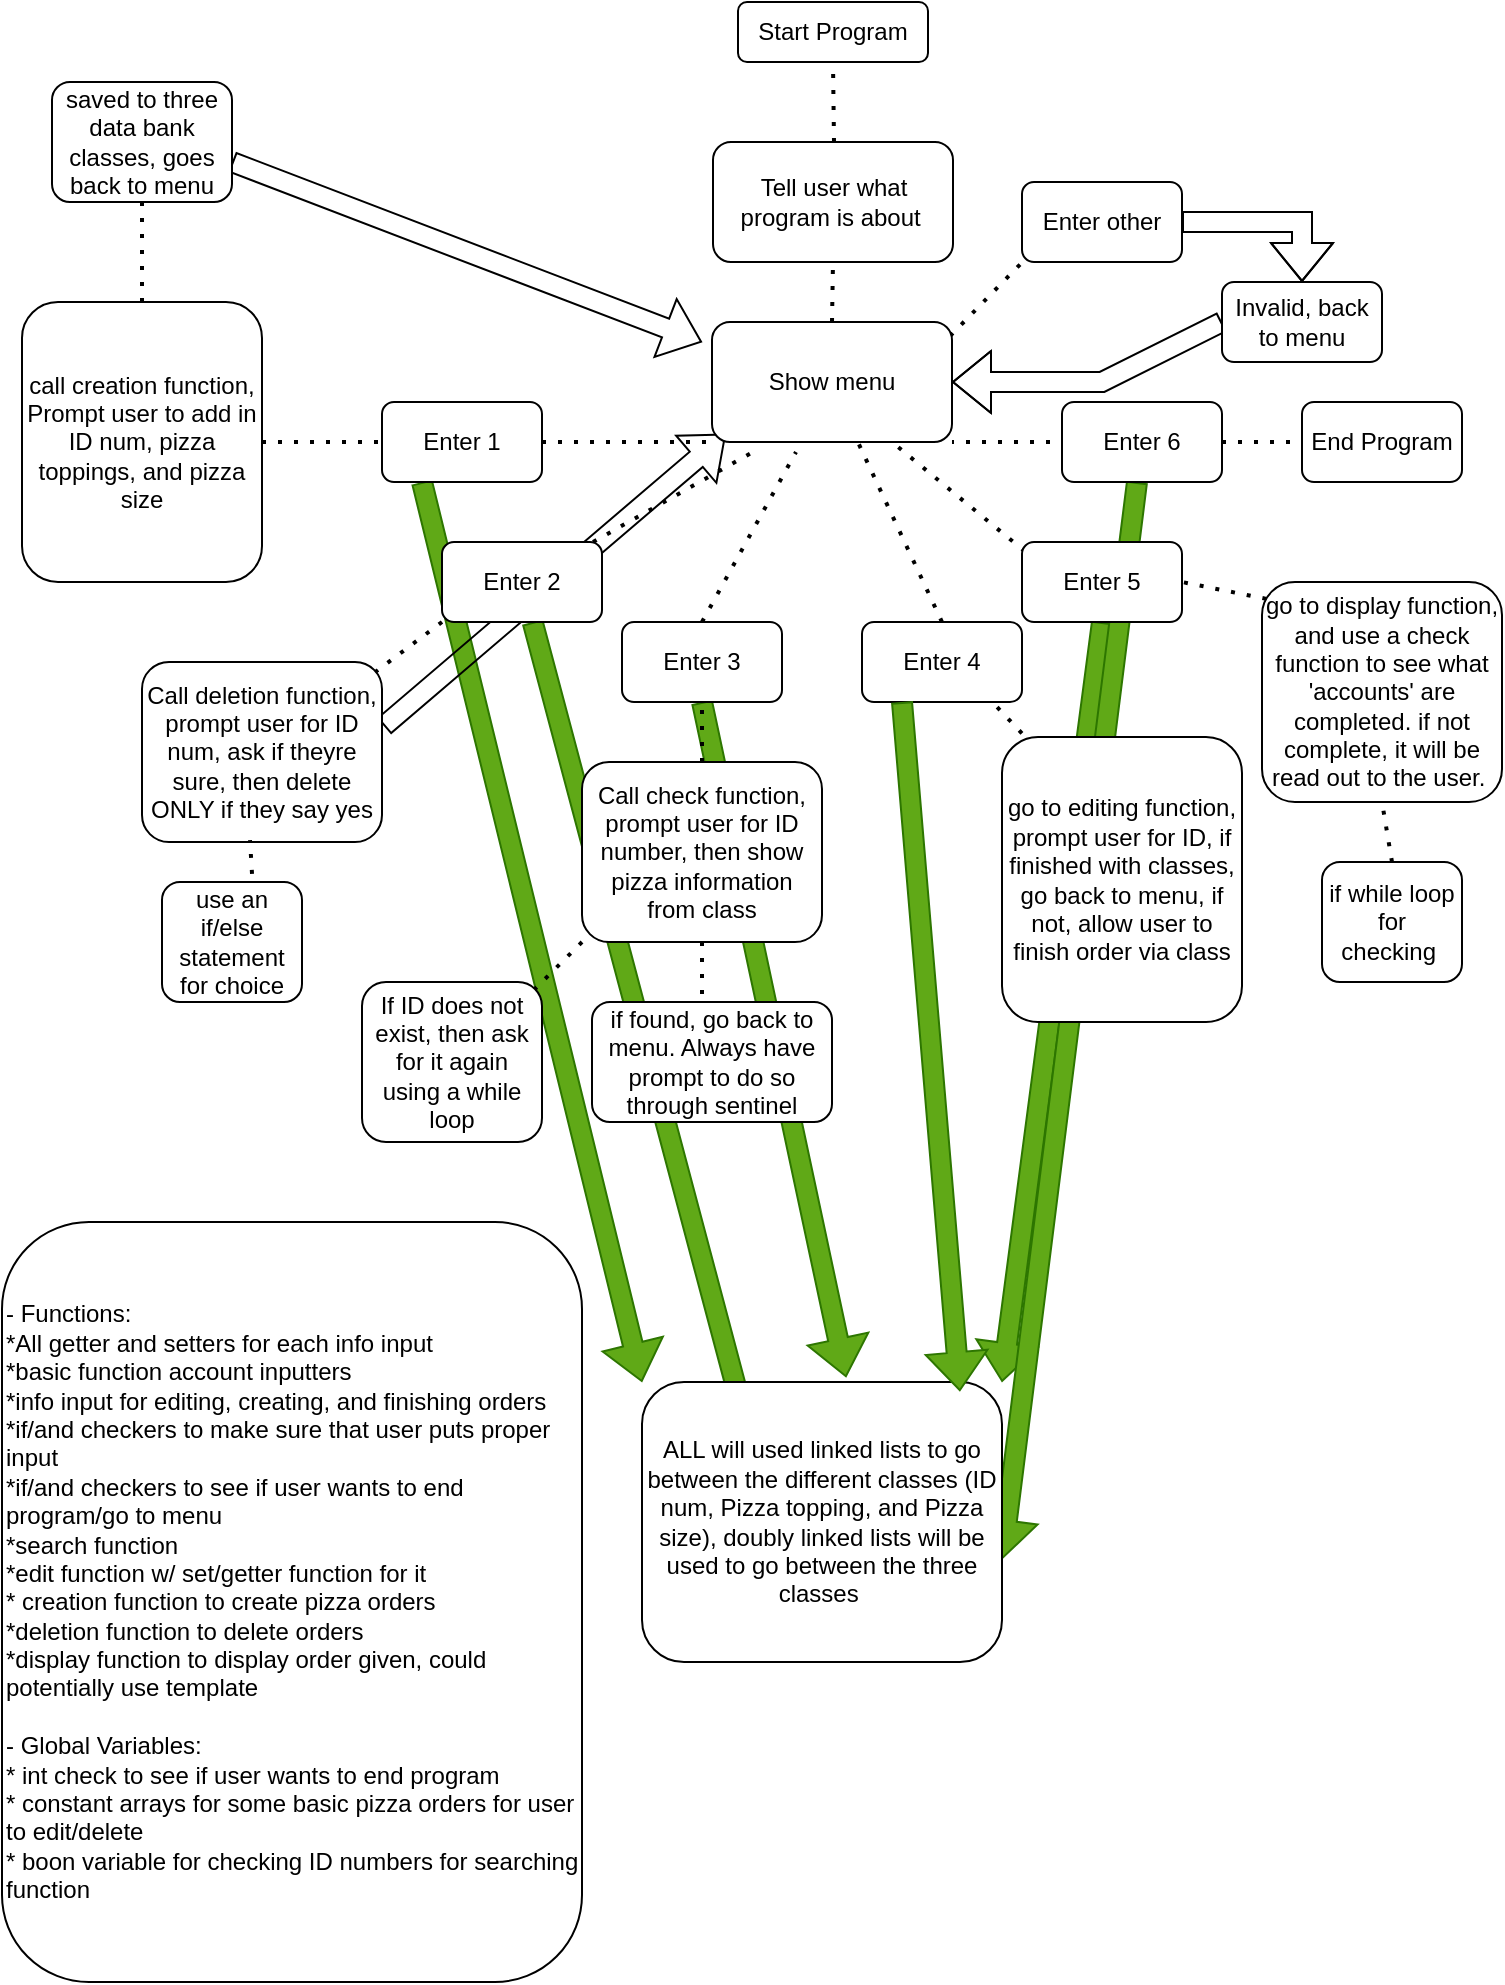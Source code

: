 <mxfile version="28.2.8">
  <diagram name="Page-1" id="l6qfCs7JSW2xHIwKro7T">
    <mxGraphModel dx="1426" dy="777" grid="1" gridSize="10" guides="1" tooltips="1" connect="1" arrows="1" fold="1" page="1" pageScale="1" pageWidth="850" pageHeight="1100" math="0" shadow="0">
      <root>
        <mxCell id="0" />
        <mxCell id="1" parent="0" />
        <mxCell id="ntl_dSQ6v-YphLen_f3W-10" value="" style="shape=flexArrow;endArrow=classic;html=1;rounded=0;exitX=0.25;exitY=1;exitDx=0;exitDy=0;entryX=0;entryY=0;entryDx=0;entryDy=0;fillColor=light-dark(#60a917, #000000);strokeColor=#2D7600;" edge="1" parent="1" source="-IBQ6_1v04HYc0TYOD2F-17" target="ntl_dSQ6v-YphLen_f3W-4">
          <mxGeometry width="50" height="50" relative="1" as="geometry">
            <mxPoint x="400" y="530" as="sourcePoint" />
            <mxPoint x="450" y="480" as="targetPoint" />
          </mxGeometry>
        </mxCell>
        <mxCell id="ntl_dSQ6v-YphLen_f3W-9" value="" style="shape=flexArrow;endArrow=classic;html=1;rounded=0;entryX=0.292;entryY=0.167;entryDx=0;entryDy=0;entryPerimeter=0;fillColor=light-dark(#60a917, #000000);strokeColor=#2D7600;" edge="1" parent="1" source="-IBQ6_1v04HYc0TYOD2F-19" target="ntl_dSQ6v-YphLen_f3W-4">
          <mxGeometry width="50" height="50" relative="1" as="geometry">
            <mxPoint x="400" y="530" as="sourcePoint" />
            <mxPoint x="450" y="480" as="targetPoint" />
          </mxGeometry>
        </mxCell>
        <mxCell id="ntl_dSQ6v-YphLen_f3W-8" value="" style="shape=flexArrow;endArrow=classic;html=1;rounded=0;exitX=0.5;exitY=1;exitDx=0;exitDy=0;entryX=0.567;entryY=-0.017;entryDx=0;entryDy=0;entryPerimeter=0;fillColor=light-dark(#60a917, #000000);strokeColor=#2D7600;" edge="1" parent="1" source="-IBQ6_1v04HYc0TYOD2F-20" target="ntl_dSQ6v-YphLen_f3W-4">
          <mxGeometry width="50" height="50" relative="1" as="geometry">
            <mxPoint x="400" y="530" as="sourcePoint" />
            <mxPoint x="450" y="480" as="targetPoint" />
          </mxGeometry>
        </mxCell>
        <mxCell id="ntl_dSQ6v-YphLen_f3W-5" value="" style="shape=flexArrow;endArrow=classic;html=1;rounded=0;entryX=1;entryY=0;entryDx=0;entryDy=0;exitX=0.5;exitY=1;exitDx=0;exitDy=0;fillColor=light-dark(#60a917, #000000);strokeColor=#2D7600;" edge="1" parent="1" source="-IBQ6_1v04HYc0TYOD2F-22" target="ntl_dSQ6v-YphLen_f3W-4">
          <mxGeometry width="50" height="50" relative="1" as="geometry">
            <mxPoint x="700" y="470" as="sourcePoint" />
            <mxPoint x="750" y="420" as="targetPoint" />
          </mxGeometry>
        </mxCell>
        <mxCell id="ntl_dSQ6v-YphLen_f3W-7" value="" style="shape=flexArrow;endArrow=classic;html=1;rounded=0;entryX=1;entryY=0.633;entryDx=0;entryDy=0;entryPerimeter=0;fillColor=light-dark(#60a917, #000000);strokeColor=#2D7600;" edge="1" parent="1" source="-IBQ6_1v04HYc0TYOD2F-13" target="ntl_dSQ6v-YphLen_f3W-4">
          <mxGeometry width="50" height="50" relative="1" as="geometry">
            <mxPoint x="400" y="530" as="sourcePoint" />
            <mxPoint x="450" y="480" as="targetPoint" />
          </mxGeometry>
        </mxCell>
        <mxCell id="-IBQ6_1v04HYc0TYOD2F-8" value="" style="endArrow=none;dashed=1;html=1;dashPattern=1 3;strokeWidth=2;rounded=0;entryX=0.2;entryY=1.05;entryDx=0;entryDy=0;entryPerimeter=0;" parent="1" source="-IBQ6_1v04HYc0TYOD2F-19" target="-IBQ6_1v04HYc0TYOD2F-5" edge="1">
          <mxGeometry width="50" height="50" relative="1" as="geometry">
            <mxPoint x="290" y="360" as="sourcePoint" />
            <mxPoint x="380" y="290" as="targetPoint" />
          </mxGeometry>
        </mxCell>
        <mxCell id="-IBQ6_1v04HYc0TYOD2F-1" value="Start Program" style="rounded=1;whiteSpace=wrap;html=1;" parent="1" vertex="1">
          <mxGeometry x="378" y="60" width="95" height="30" as="geometry" />
        </mxCell>
        <mxCell id="-IBQ6_1v04HYc0TYOD2F-2" value="" style="endArrow=none;dashed=1;html=1;dashPattern=1 3;strokeWidth=2;rounded=0;entryX=0.5;entryY=1;entryDx=0;entryDy=0;" parent="1" target="-IBQ6_1v04HYc0TYOD2F-1" edge="1">
          <mxGeometry width="50" height="50" relative="1" as="geometry">
            <mxPoint x="426" y="130" as="sourcePoint" />
            <mxPoint x="450" y="380" as="targetPoint" />
          </mxGeometry>
        </mxCell>
        <mxCell id="-IBQ6_1v04HYc0TYOD2F-4" value="Tell user what program is about&amp;nbsp;" style="rounded=1;whiteSpace=wrap;html=1;" parent="1" vertex="1">
          <mxGeometry x="365.5" y="130" width="120" height="60" as="geometry" />
        </mxCell>
        <mxCell id="-IBQ6_1v04HYc0TYOD2F-6" value="" style="endArrow=none;dashed=1;html=1;dashPattern=1 3;strokeWidth=2;rounded=0;exitX=0.5;exitY=0;exitDx=0;exitDy=0;entryX=0.5;entryY=1;entryDx=0;entryDy=0;" parent="1" source="-IBQ6_1v04HYc0TYOD2F-5" target="-IBQ6_1v04HYc0TYOD2F-4" edge="1">
          <mxGeometry width="50" height="50" relative="1" as="geometry">
            <mxPoint x="400" y="430" as="sourcePoint" />
            <mxPoint x="410" y="200" as="targetPoint" />
          </mxGeometry>
        </mxCell>
        <mxCell id="-IBQ6_1v04HYc0TYOD2F-7" value="" style="endArrow=none;dashed=1;html=1;dashPattern=1 3;strokeWidth=2;rounded=0;entryX=0;entryY=1;entryDx=0;entryDy=0;" parent="1" source="-IBQ6_1v04HYc0TYOD2F-17" target="-IBQ6_1v04HYc0TYOD2F-5" edge="1">
          <mxGeometry width="50" height="50" relative="1" as="geometry">
            <mxPoint x="220" y="280" as="sourcePoint" />
            <mxPoint x="450" y="380" as="targetPoint" />
          </mxGeometry>
        </mxCell>
        <mxCell id="-IBQ6_1v04HYc0TYOD2F-9" value="" style="endArrow=none;dashed=1;html=1;dashPattern=1 3;strokeWidth=2;rounded=0;entryX=0.35;entryY=1.083;entryDx=0;entryDy=0;entryPerimeter=0;exitX=0.5;exitY=0;exitDx=0;exitDy=0;" parent="1" source="-IBQ6_1v04HYc0TYOD2F-20" target="-IBQ6_1v04HYc0TYOD2F-5" edge="1">
          <mxGeometry width="50" height="50" relative="1" as="geometry">
            <mxPoint x="410" y="350" as="sourcePoint" />
            <mxPoint x="450" y="380" as="targetPoint" />
          </mxGeometry>
        </mxCell>
        <mxCell id="-IBQ6_1v04HYc0TYOD2F-10" value="" style="endArrow=none;dashed=1;html=1;dashPattern=1 3;strokeWidth=2;rounded=0;entryX=0.6;entryY=0.967;entryDx=0;entryDy=0;entryPerimeter=0;exitX=0.5;exitY=0;exitDx=0;exitDy=0;" parent="1" source="-IBQ6_1v04HYc0TYOD2F-21" target="-IBQ6_1v04HYc0TYOD2F-5" edge="1">
          <mxGeometry width="50" height="50" relative="1" as="geometry">
            <mxPoint x="480" y="380" as="sourcePoint" />
            <mxPoint x="450" y="380" as="targetPoint" />
          </mxGeometry>
        </mxCell>
        <mxCell id="-IBQ6_1v04HYc0TYOD2F-11" value="" style="endArrow=none;dashed=1;html=1;dashPattern=1 3;strokeWidth=2;rounded=0;entryX=0.75;entryY=1;entryDx=0;entryDy=0;" parent="1" target="-IBQ6_1v04HYc0TYOD2F-5" edge="1">
          <mxGeometry width="50" height="50" relative="1" as="geometry">
            <mxPoint x="540" y="350" as="sourcePoint" />
            <mxPoint x="450" y="380" as="targetPoint" />
          </mxGeometry>
        </mxCell>
        <mxCell id="-IBQ6_1v04HYc0TYOD2F-12" value="" style="endArrow=none;dashed=1;html=1;dashPattern=1 3;strokeWidth=2;rounded=0;entryX=1;entryY=1;entryDx=0;entryDy=0;" parent="1" target="-IBQ6_1v04HYc0TYOD2F-5" edge="1">
          <mxGeometry width="50" height="50" relative="1" as="geometry">
            <mxPoint x="670" y="280" as="sourcePoint" />
            <mxPoint x="450" y="380" as="targetPoint" />
          </mxGeometry>
        </mxCell>
        <mxCell id="-IBQ6_1v04HYc0TYOD2F-13" value="Enter 6" style="rounded=1;whiteSpace=wrap;html=1;" parent="1" vertex="1">
          <mxGeometry x="540" y="260" width="80" height="40" as="geometry" />
        </mxCell>
        <mxCell id="-IBQ6_1v04HYc0TYOD2F-16" value="End Program" style="rounded=1;whiteSpace=wrap;html=1;" parent="1" vertex="1">
          <mxGeometry x="660" y="260" width="80" height="40" as="geometry" />
        </mxCell>
        <mxCell id="-IBQ6_1v04HYc0TYOD2F-18" value="" style="endArrow=none;dashed=1;html=1;dashPattern=1 3;strokeWidth=2;rounded=0;entryX=0;entryY=1;entryDx=0;entryDy=0;" parent="1" target="-IBQ6_1v04HYc0TYOD2F-17" edge="1">
          <mxGeometry width="50" height="50" relative="1" as="geometry">
            <mxPoint x="220" y="280" as="sourcePoint" />
            <mxPoint x="365" y="280" as="targetPoint" />
          </mxGeometry>
        </mxCell>
        <mxCell id="-IBQ6_1v04HYc0TYOD2F-17" value="Enter 1" style="rounded=1;whiteSpace=wrap;html=1;" parent="1" vertex="1">
          <mxGeometry x="200" y="260" width="80" height="40" as="geometry" />
        </mxCell>
        <mxCell id="-IBQ6_1v04HYc0TYOD2F-20" value="Enter 3" style="rounded=1;whiteSpace=wrap;html=1;" parent="1" vertex="1">
          <mxGeometry x="320" y="370" width="80" height="40" as="geometry" />
        </mxCell>
        <mxCell id="-IBQ6_1v04HYc0TYOD2F-21" value="Enter 4" style="rounded=1;whiteSpace=wrap;html=1;" parent="1" vertex="1">
          <mxGeometry x="440" y="370" width="80" height="40" as="geometry" />
        </mxCell>
        <mxCell id="-IBQ6_1v04HYc0TYOD2F-22" value="Enter 5" style="rounded=1;whiteSpace=wrap;html=1;" parent="1" vertex="1">
          <mxGeometry x="520" y="330" width="80" height="40" as="geometry" />
        </mxCell>
        <mxCell id="-IBQ6_1v04HYc0TYOD2F-23" value="" style="endArrow=none;dashed=1;html=1;dashPattern=1 3;strokeWidth=2;rounded=0;entryX=0;entryY=0.5;entryDx=0;entryDy=0;" parent="1" target="-IBQ6_1v04HYc0TYOD2F-17" edge="1">
          <mxGeometry width="50" height="50" relative="1" as="geometry">
            <mxPoint x="140" y="280" as="sourcePoint" />
            <mxPoint x="450" y="380" as="targetPoint" />
          </mxGeometry>
        </mxCell>
        <mxCell id="-IBQ6_1v04HYc0TYOD2F-24" value="call creation function, Prompt user to add in ID num, pizza toppings, and pizza size" style="rounded=1;whiteSpace=wrap;html=1;" parent="1" vertex="1">
          <mxGeometry x="20" y="210" width="120" height="140" as="geometry" />
        </mxCell>
        <mxCell id="-IBQ6_1v04HYc0TYOD2F-25" value="" style="endArrow=none;dashed=1;html=1;dashPattern=1 3;strokeWidth=2;rounded=0;exitX=0.5;exitY=0;exitDx=0;exitDy=0;" parent="1" source="-IBQ6_1v04HYc0TYOD2F-24" edge="1">
          <mxGeometry width="50" height="50" relative="1" as="geometry">
            <mxPoint x="400" y="430" as="sourcePoint" />
            <mxPoint x="80" y="160" as="targetPoint" />
          </mxGeometry>
        </mxCell>
        <mxCell id="-IBQ6_1v04HYc0TYOD2F-27" value="" style="endArrow=none;dashed=1;html=1;dashPattern=1 3;strokeWidth=2;rounded=0;exitX=0.992;exitY=0.117;exitDx=0;exitDy=0;exitPerimeter=0;" parent="1" source="-IBQ6_1v04HYc0TYOD2F-5" edge="1">
          <mxGeometry width="50" height="50" relative="1" as="geometry">
            <mxPoint x="500" y="250" as="sourcePoint" />
            <mxPoint x="530" y="180" as="targetPoint" />
          </mxGeometry>
        </mxCell>
        <mxCell id="-IBQ6_1v04HYc0TYOD2F-28" value="Enter other" style="rounded=1;whiteSpace=wrap;html=1;" parent="1" vertex="1">
          <mxGeometry x="520" y="150" width="80" height="40" as="geometry" />
        </mxCell>
        <mxCell id="-IBQ6_1v04HYc0TYOD2F-31" value="" style="shape=flexArrow;endArrow=classic;html=1;rounded=0;exitX=1;exitY=0.5;exitDx=0;exitDy=0;" parent="1" source="-IBQ6_1v04HYc0TYOD2F-28" target="-IBQ6_1v04HYc0TYOD2F-29" edge="1">
          <mxGeometry width="50" height="50" relative="1" as="geometry">
            <mxPoint x="400" y="430" as="sourcePoint" />
            <mxPoint x="450" y="380" as="targetPoint" />
            <Array as="points">
              <mxPoint x="660" y="170" />
            </Array>
          </mxGeometry>
        </mxCell>
        <mxCell id="-IBQ6_1v04HYc0TYOD2F-32" value="" style="shape=flexArrow;endArrow=classic;html=1;rounded=0;exitX=0;exitY=0.5;exitDx=0;exitDy=0;entryX=1;entryY=0.5;entryDx=0;entryDy=0;" parent="1" source="-IBQ6_1v04HYc0TYOD2F-29" target="-IBQ6_1v04HYc0TYOD2F-5" edge="1">
          <mxGeometry width="50" height="50" relative="1" as="geometry">
            <mxPoint x="230" y="560" as="sourcePoint" />
            <mxPoint x="290" y="590" as="targetPoint" />
            <Array as="points">
              <mxPoint x="560" y="250" />
            </Array>
          </mxGeometry>
        </mxCell>
        <mxCell id="-IBQ6_1v04HYc0TYOD2F-33" value="" style="shape=flexArrow;endArrow=classic;html=1;rounded=0;exitX=1;exitY=0.5;exitDx=0;exitDy=0;" parent="1" edge="1">
          <mxGeometry width="50" height="50" relative="1" as="geometry">
            <mxPoint x="125" y="140" as="sourcePoint" />
            <mxPoint x="360" y="230" as="targetPoint" />
            <Array as="points" />
          </mxGeometry>
        </mxCell>
        <mxCell id="-IBQ6_1v04HYc0TYOD2F-34" value="" style="endArrow=none;dashed=1;html=1;dashPattern=1 3;strokeWidth=2;rounded=0;entryX=0;entryY=1;entryDx=0;entryDy=0;" parent="1" target="-IBQ6_1v04HYc0TYOD2F-19" edge="1">
          <mxGeometry width="50" height="50" relative="1" as="geometry">
            <mxPoint x="190" y="400" as="sourcePoint" />
            <mxPoint x="450" y="380" as="targetPoint" />
          </mxGeometry>
        </mxCell>
        <mxCell id="-IBQ6_1v04HYc0TYOD2F-37" value="" style="shape=flexArrow;endArrow=classic;html=1;rounded=0;exitX=1.008;exitY=0.356;exitDx=0;exitDy=0;exitPerimeter=0;entryX=0.058;entryY=0.933;entryDx=0;entryDy=0;entryPerimeter=0;" parent="1" source="-IBQ6_1v04HYc0TYOD2F-35" target="-IBQ6_1v04HYc0TYOD2F-5" edge="1">
          <mxGeometry width="50" height="50" relative="1" as="geometry">
            <mxPoint x="400" y="430" as="sourcePoint" />
            <mxPoint x="450" y="380" as="targetPoint" />
          </mxGeometry>
        </mxCell>
        <mxCell id="-IBQ6_1v04HYc0TYOD2F-19" value="Enter 2" style="rounded=1;whiteSpace=wrap;html=1;" parent="1" vertex="1">
          <mxGeometry x="230" y="330" width="80" height="40" as="geometry" />
        </mxCell>
        <mxCell id="-IBQ6_1v04HYc0TYOD2F-5" value="Show menu" style="rounded=1;whiteSpace=wrap;html=1;" parent="1" vertex="1">
          <mxGeometry x="365" y="220" width="120" height="60" as="geometry" />
        </mxCell>
        <mxCell id="-IBQ6_1v04HYc0TYOD2F-29" value="Invalid, back to menu" style="rounded=1;whiteSpace=wrap;html=1;" parent="1" vertex="1">
          <mxGeometry x="620" y="200" width="80" height="40" as="geometry" />
        </mxCell>
        <mxCell id="-IBQ6_1v04HYc0TYOD2F-26" value="saved to three data bank classes, goes back to menu" style="rounded=1;whiteSpace=wrap;html=1;" parent="1" vertex="1">
          <mxGeometry x="35" y="100" width="90" height="60" as="geometry" />
        </mxCell>
        <mxCell id="-IBQ6_1v04HYc0TYOD2F-35" value="Call deletion function, prompt user for ID num, ask if theyre sure, then delete ONLY if they say yes" style="rounded=1;whiteSpace=wrap;html=1;" parent="1" vertex="1">
          <mxGeometry x="80" y="390" width="120" height="90" as="geometry" />
        </mxCell>
        <mxCell id="-IBQ6_1v04HYc0TYOD2F-38" value="" style="endArrow=none;dashed=1;html=1;dashPattern=1 3;strokeWidth=2;rounded=0;entryX=0.5;entryY=1;entryDx=0;entryDy=0;" parent="1" target="-IBQ6_1v04HYc0TYOD2F-20" edge="1">
          <mxGeometry width="50" height="50" relative="1" as="geometry">
            <mxPoint x="360" y="440" as="sourcePoint" />
            <mxPoint x="450" y="380" as="targetPoint" />
          </mxGeometry>
        </mxCell>
        <mxCell id="-IBQ6_1v04HYc0TYOD2F-39" value="Call check function, prompt user for ID number, then show pizza information from class" style="rounded=1;whiteSpace=wrap;html=1;" parent="1" vertex="1">
          <mxGeometry x="300" y="440" width="120" height="90" as="geometry" />
        </mxCell>
        <mxCell id="-IBQ6_1v04HYc0TYOD2F-40" value="" style="endArrow=none;dashed=1;html=1;dashPattern=1 3;strokeWidth=2;rounded=0;exitX=0;exitY=1;exitDx=0;exitDy=0;" parent="1" source="-IBQ6_1v04HYc0TYOD2F-39" edge="1">
          <mxGeometry width="50" height="50" relative="1" as="geometry">
            <mxPoint x="400" y="430" as="sourcePoint" />
            <mxPoint x="270" y="560" as="targetPoint" />
          </mxGeometry>
        </mxCell>
        <mxCell id="-IBQ6_1v04HYc0TYOD2F-41" value="If ID does not exist, then ask for it again using a while loop" style="rounded=1;whiteSpace=wrap;html=1;" parent="1" vertex="1">
          <mxGeometry x="190" y="550" width="90" height="80" as="geometry" />
        </mxCell>
        <mxCell id="-IBQ6_1v04HYc0TYOD2F-42" value="" style="endArrow=none;dashed=1;html=1;dashPattern=1 3;strokeWidth=2;rounded=0;exitX=0.5;exitY=1;exitDx=0;exitDy=0;" parent="1" source="-IBQ6_1v04HYc0TYOD2F-39" edge="1">
          <mxGeometry width="50" height="50" relative="1" as="geometry">
            <mxPoint x="400" y="430" as="sourcePoint" />
            <mxPoint x="360" y="560" as="targetPoint" />
          </mxGeometry>
        </mxCell>
        <mxCell id="-IBQ6_1v04HYc0TYOD2F-43" value="if found, go back to menu. Always have prompt to do so through sentinel" style="rounded=1;whiteSpace=wrap;html=1;" parent="1" vertex="1">
          <mxGeometry x="305" y="560" width="120" height="60" as="geometry" />
        </mxCell>
        <mxCell id="-IBQ6_1v04HYc0TYOD2F-45" value="go to editing function, prompt user for ID, if finished with classes, go back to menu, if not, allow user to finish order via class" style="rounded=1;whiteSpace=wrap;html=1;" parent="1" vertex="1">
          <mxGeometry x="510" y="427.5" width="120" height="142.5" as="geometry" />
        </mxCell>
        <mxCell id="-IBQ6_1v04HYc0TYOD2F-46" value="" style="endArrow=none;dashed=1;html=1;dashPattern=1 3;strokeWidth=2;rounded=0;entryX=0.838;entryY=1.05;entryDx=0;entryDy=0;entryPerimeter=0;exitX=0.083;exitY=-0.013;exitDx=0;exitDy=0;exitPerimeter=0;" parent="1" source="-IBQ6_1v04HYc0TYOD2F-45" target="-IBQ6_1v04HYc0TYOD2F-21" edge="1">
          <mxGeometry width="50" height="50" relative="1" as="geometry">
            <mxPoint x="400" y="430" as="sourcePoint" />
            <mxPoint x="450" y="380" as="targetPoint" />
          </mxGeometry>
        </mxCell>
        <mxCell id="-IBQ6_1v04HYc0TYOD2F-47" value="" style="endArrow=none;dashed=1;html=1;dashPattern=1 3;strokeWidth=2;rounded=0;entryX=1;entryY=0.5;entryDx=0;entryDy=0;" parent="1" target="-IBQ6_1v04HYc0TYOD2F-22" edge="1">
          <mxGeometry width="50" height="50" relative="1" as="geometry">
            <mxPoint x="650" y="360" as="sourcePoint" />
            <mxPoint x="450" y="380" as="targetPoint" />
          </mxGeometry>
        </mxCell>
        <mxCell id="-IBQ6_1v04HYc0TYOD2F-48" value="go to display function, and use a check function to see what &#39;accounts&#39; are completed. if not complete, it will be read out to the user.&amp;nbsp;" style="rounded=1;whiteSpace=wrap;html=1;" parent="1" vertex="1">
          <mxGeometry x="640" y="350" width="120" height="110" as="geometry" />
        </mxCell>
        <mxCell id="ntl_dSQ6v-YphLen_f3W-4" value="ALL will used linked lists to go between the different classes (ID num, Pizza topping, and Pizza size), doubly linked lists will be used to go between the three classes&amp;nbsp;" style="rounded=1;whiteSpace=wrap;html=1;" vertex="1" parent="1">
          <mxGeometry x="330" y="750" width="180" height="140" as="geometry" />
        </mxCell>
        <mxCell id="ntl_dSQ6v-YphLen_f3W-6" value="" style="shape=flexArrow;endArrow=classic;html=1;rounded=0;exitX=0.25;exitY=1;exitDx=0;exitDy=0;entryX=0.883;entryY=0.033;entryDx=0;entryDy=0;entryPerimeter=0;fillColor=light-dark(#60a917, #000000);strokeColor=#2D7600;" edge="1" parent="1" source="-IBQ6_1v04HYc0TYOD2F-21" target="ntl_dSQ6v-YphLen_f3W-4">
          <mxGeometry width="50" height="50" relative="1" as="geometry">
            <mxPoint x="400" y="530" as="sourcePoint" />
            <mxPoint x="450" y="480" as="targetPoint" />
          </mxGeometry>
        </mxCell>
        <mxCell id="ntl_dSQ6v-YphLen_f3W-11" value="if while loop for checking&amp;nbsp;" style="rounded=1;whiteSpace=wrap;html=1;" vertex="1" parent="1">
          <mxGeometry x="670" y="490" width="70" height="60" as="geometry" />
        </mxCell>
        <mxCell id="ntl_dSQ6v-YphLen_f3W-12" value="use an if/else statement for choice" style="rounded=1;whiteSpace=wrap;html=1;" vertex="1" parent="1">
          <mxGeometry x="90" y="500" width="70" height="60" as="geometry" />
        </mxCell>
        <mxCell id="ntl_dSQ6v-YphLen_f3W-13" value="" style="endArrow=none;dashed=1;html=1;dashPattern=1 3;strokeWidth=2;rounded=0;entryX=0.45;entryY=0.989;entryDx=0;entryDy=0;entryPerimeter=0;exitX=0.643;exitY=-0.067;exitDx=0;exitDy=0;exitPerimeter=0;" edge="1" parent="1" source="ntl_dSQ6v-YphLen_f3W-12" target="-IBQ6_1v04HYc0TYOD2F-35">
          <mxGeometry width="50" height="50" relative="1" as="geometry">
            <mxPoint x="400" y="530" as="sourcePoint" />
            <mxPoint x="450" y="480" as="targetPoint" />
          </mxGeometry>
        </mxCell>
        <mxCell id="ntl_dSQ6v-YphLen_f3W-14" value="" style="endArrow=none;dashed=1;html=1;dashPattern=1 3;strokeWidth=2;rounded=0;entryX=0.5;entryY=1;entryDx=0;entryDy=0;exitX=0.5;exitY=0;exitDx=0;exitDy=0;" edge="1" parent="1" source="ntl_dSQ6v-YphLen_f3W-11" target="-IBQ6_1v04HYc0TYOD2F-48">
          <mxGeometry width="50" height="50" relative="1" as="geometry">
            <mxPoint x="700" y="480" as="sourcePoint" />
            <mxPoint x="450" y="480" as="targetPoint" />
          </mxGeometry>
        </mxCell>
        <mxCell id="ntl_dSQ6v-YphLen_f3W-15" value="- Functions:&lt;div&gt;*All getter and setters for each info input&lt;/div&gt;&lt;div&gt;*basic function account inputters&lt;/div&gt;&lt;div&gt;*info input for editing, creating, and finishing orders&lt;/div&gt;&lt;div&gt;*if/and checkers to make sure that user puts proper input&lt;/div&gt;&lt;div&gt;*if/and checkers to see if user wants to end program/go to menu&lt;/div&gt;&lt;div&gt;*search function&lt;/div&gt;&lt;div&gt;*edit function w/ set/getter function for it&lt;/div&gt;&lt;div&gt;* creation function to create pizza orders&lt;/div&gt;&lt;div&gt;*deletion function to delete orders&lt;/div&gt;&lt;div&gt;*display function to display order given, could potentially use template&lt;/div&gt;&lt;div&gt;&lt;br&gt;&lt;/div&gt;&lt;div&gt;- Global Variables:&lt;/div&gt;&lt;div&gt;* int check to see if user wants to end program&lt;/div&gt;&lt;div&gt;* constant arrays for some basic pizza orders for user to edit/delete&lt;/div&gt;&lt;div&gt;* boon variable for checking ID numbers for searching function&lt;/div&gt;" style="rounded=1;whiteSpace=wrap;html=1;align=left;" vertex="1" parent="1">
          <mxGeometry x="10" y="670" width="290" height="380" as="geometry" />
        </mxCell>
      </root>
    </mxGraphModel>
  </diagram>
</mxfile>
